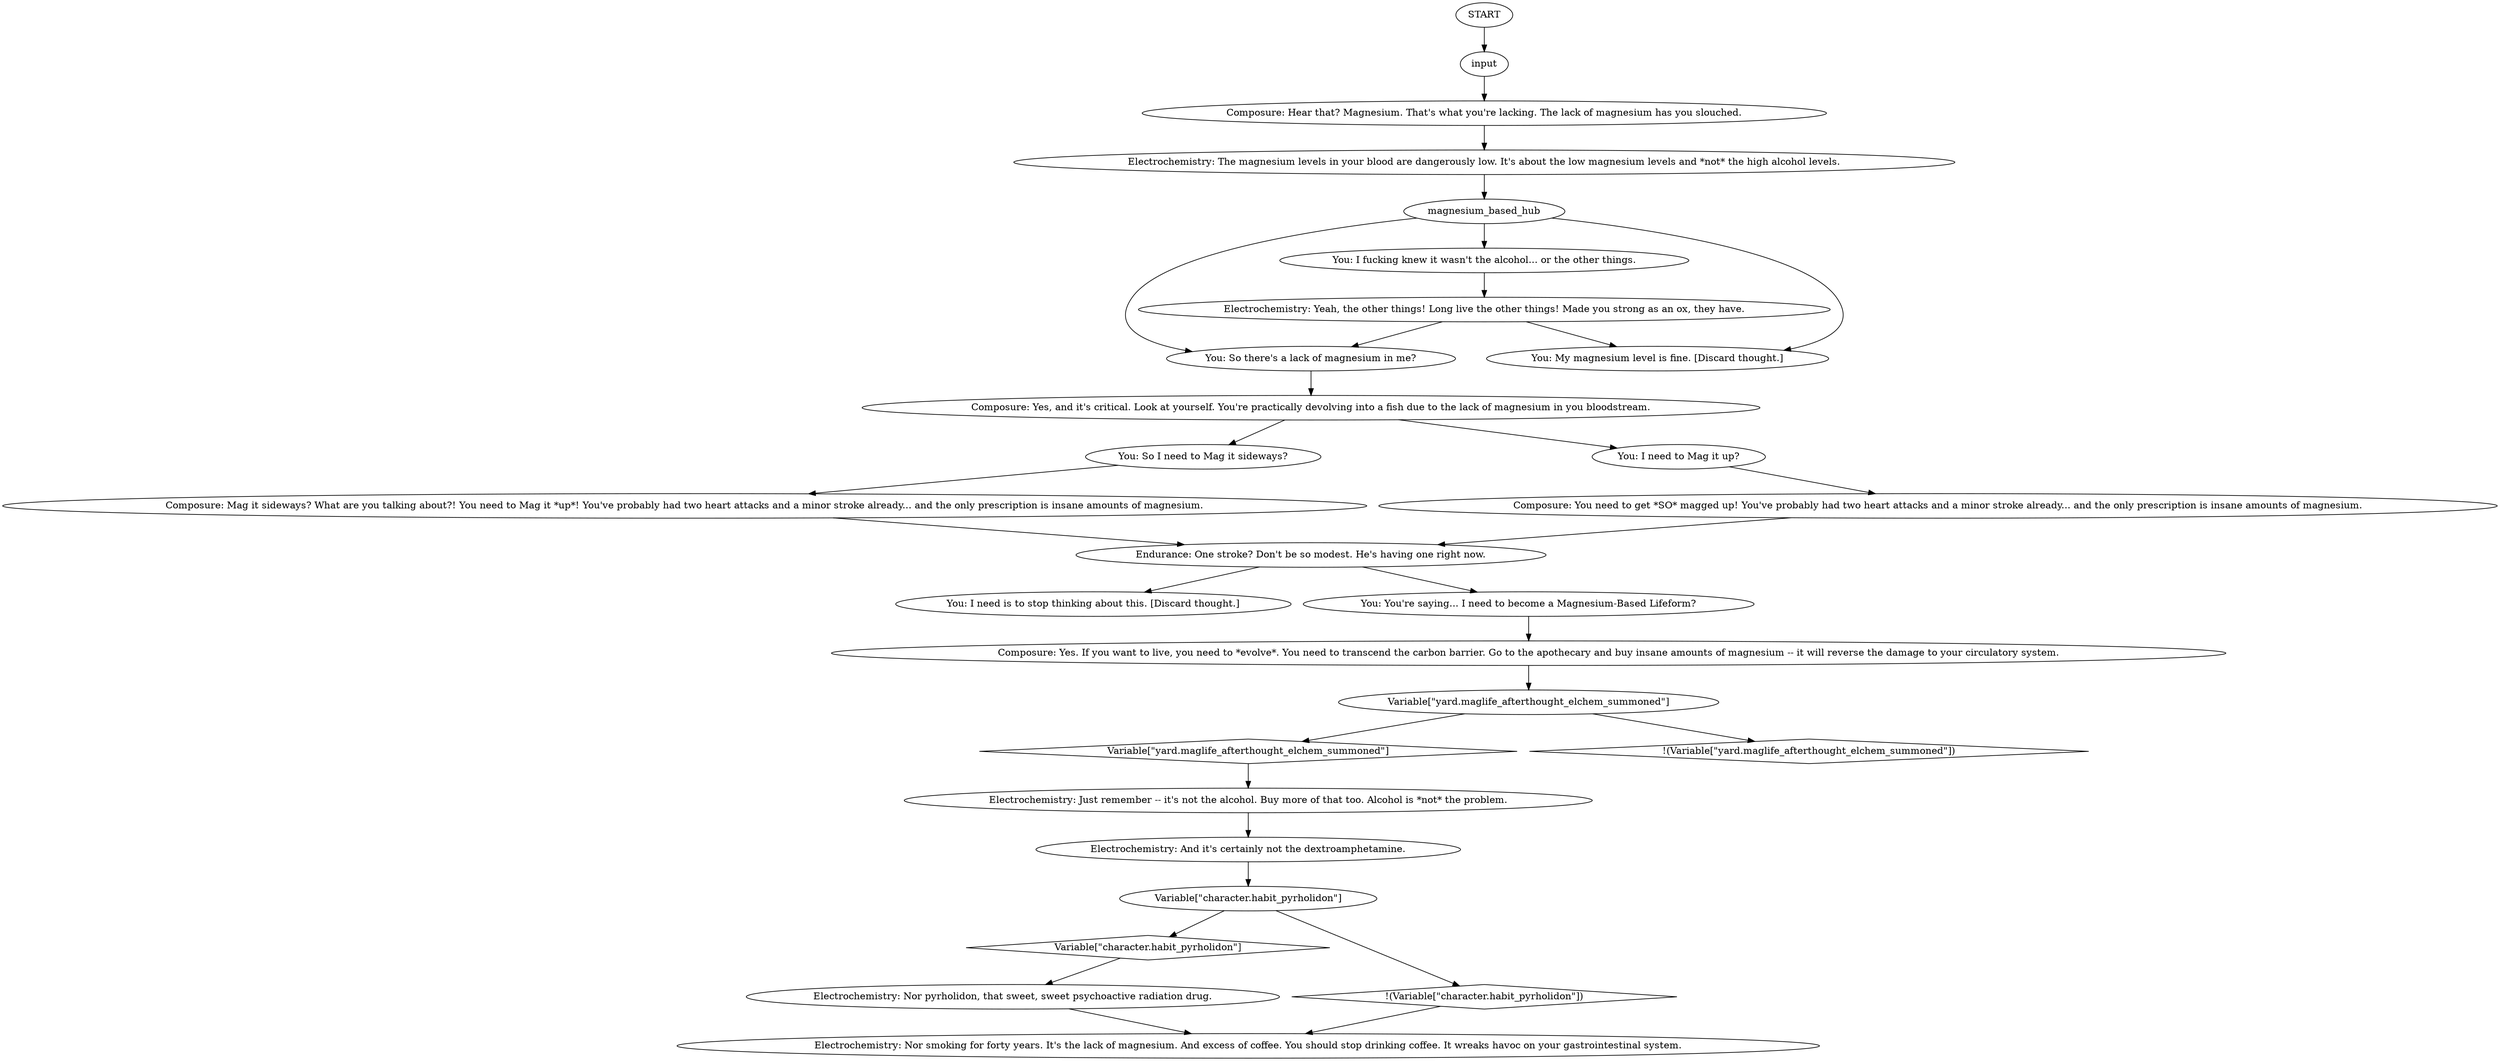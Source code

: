 # THOUGHT / MAGNESIUM BASED LIFE FORM
# MAGNESIUM BASED LIFE FORM INITIATION
#
#triggered in Cuno dialogue; as an Obsession!
# ==================================================
digraph G {
	  0 [label="START"];
	  1 [label="input"];
	  2 [label="Electrochemistry: Nor pyrholidon, that sweet, sweet psychoactive radiation drug."];
	  3 [label="You: So there's a lack of magnesium in me?"];
	  4 [label="Electrochemistry: And it's certainly not the dextroamphetamine."];
	  5 [label="Electrochemistry: Nor smoking for forty years. It's the lack of magnesium. And excess of coffee. You should stop drinking coffee. It wreaks havoc on your gastrointestinal system."];
	  6 [label="Variable[\"character.habit_pyrholidon\"]"];
	  7 [label="Variable[\"character.habit_pyrholidon\"]", shape=diamond];
	  8 [label="!(Variable[\"character.habit_pyrholidon\"])", shape=diamond];
	  9 [label="You: I fucking knew it wasn't the alcohol... or the other things."];
	  10 [label="Composure: You need to get *SO* magged up! You've probably had two heart attacks and a minor stroke already... and the only prescription is insane amounts of magnesium."];
	  11 [label="Composure: Yes, and it's critical. Look at yourself. You're practically devolving into a fish due to the lack of magnesium in you bloodstream."];
	  12 [label="Electrochemistry: The magnesium levels in your blood are dangerously low. It's about the low magnesium levels and *not* the high alcohol levels."];
	  13 [label="You: I need is to stop thinking about this. [Discard thought.]"];
	  14 [label="You: My magnesium level is fine. [Discard thought.]"];
	  15 [label="Composure: Yes. If you want to live, you need to *evolve*. You need to transcend the carbon barrier. Go to the apothecary and buy insane amounts of magnesium -- it will reverse the damage to your circulatory system."];
	  16 [label="Variable[\"yard.maglife_afterthought_elchem_summoned\"]"];
	  17 [label="Variable[\"yard.maglife_afterthought_elchem_summoned\"]", shape=diamond];
	  18 [label="!(Variable[\"yard.maglife_afterthought_elchem_summoned\"])", shape=diamond];
	  19 [label="Endurance: One stroke? Don't be so modest. He's having one right now."];
	  20 [label="Electrochemistry: Just remember -- it's not the alcohol. Buy more of that too. Alcohol is *not* the problem."];
	  21 [label="You: So I need to Mag it sideways?"];
	  22 [label="Composure: Mag it sideways? What are you talking about?! You need to Mag it *up*! You've probably had two heart attacks and a minor stroke already... and the only prescription is insane amounts of magnesium."];
	  23 [label="magnesium_based_hub"];
	  25 [label="Electrochemistry: Yeah, the other things! Long live the other things! Made you strong as an ox, they have."];
	  26 [label="You: You're saying... I need to become a Magnesium-Based Lifeform?"];
	  27 [label="Composure: Hear that? Magnesium. That's what you're lacking. The lack of magnesium has you slouched."];
	  28 [label="You: I need to Mag it up?"];
	  0 -> 1
	  1 -> 27
	  2 -> 5
	  3 -> 11
	  4 -> 6
	  6 -> 8
	  6 -> 7
	  7 -> 2
	  8 -> 5
	  9 -> 25
	  10 -> 19
	  11 -> 28
	  11 -> 21
	  12 -> 23
	  15 -> 16
	  16 -> 17
	  16 -> 18
	  17 -> 20
	  19 -> 26
	  19 -> 13
	  20 -> 4
	  21 -> 22
	  22 -> 19
	  23 -> 9
	  23 -> 3
	  23 -> 14
	  25 -> 3
	  25 -> 14
	  26 -> 15
	  27 -> 12
	  28 -> 10
}

